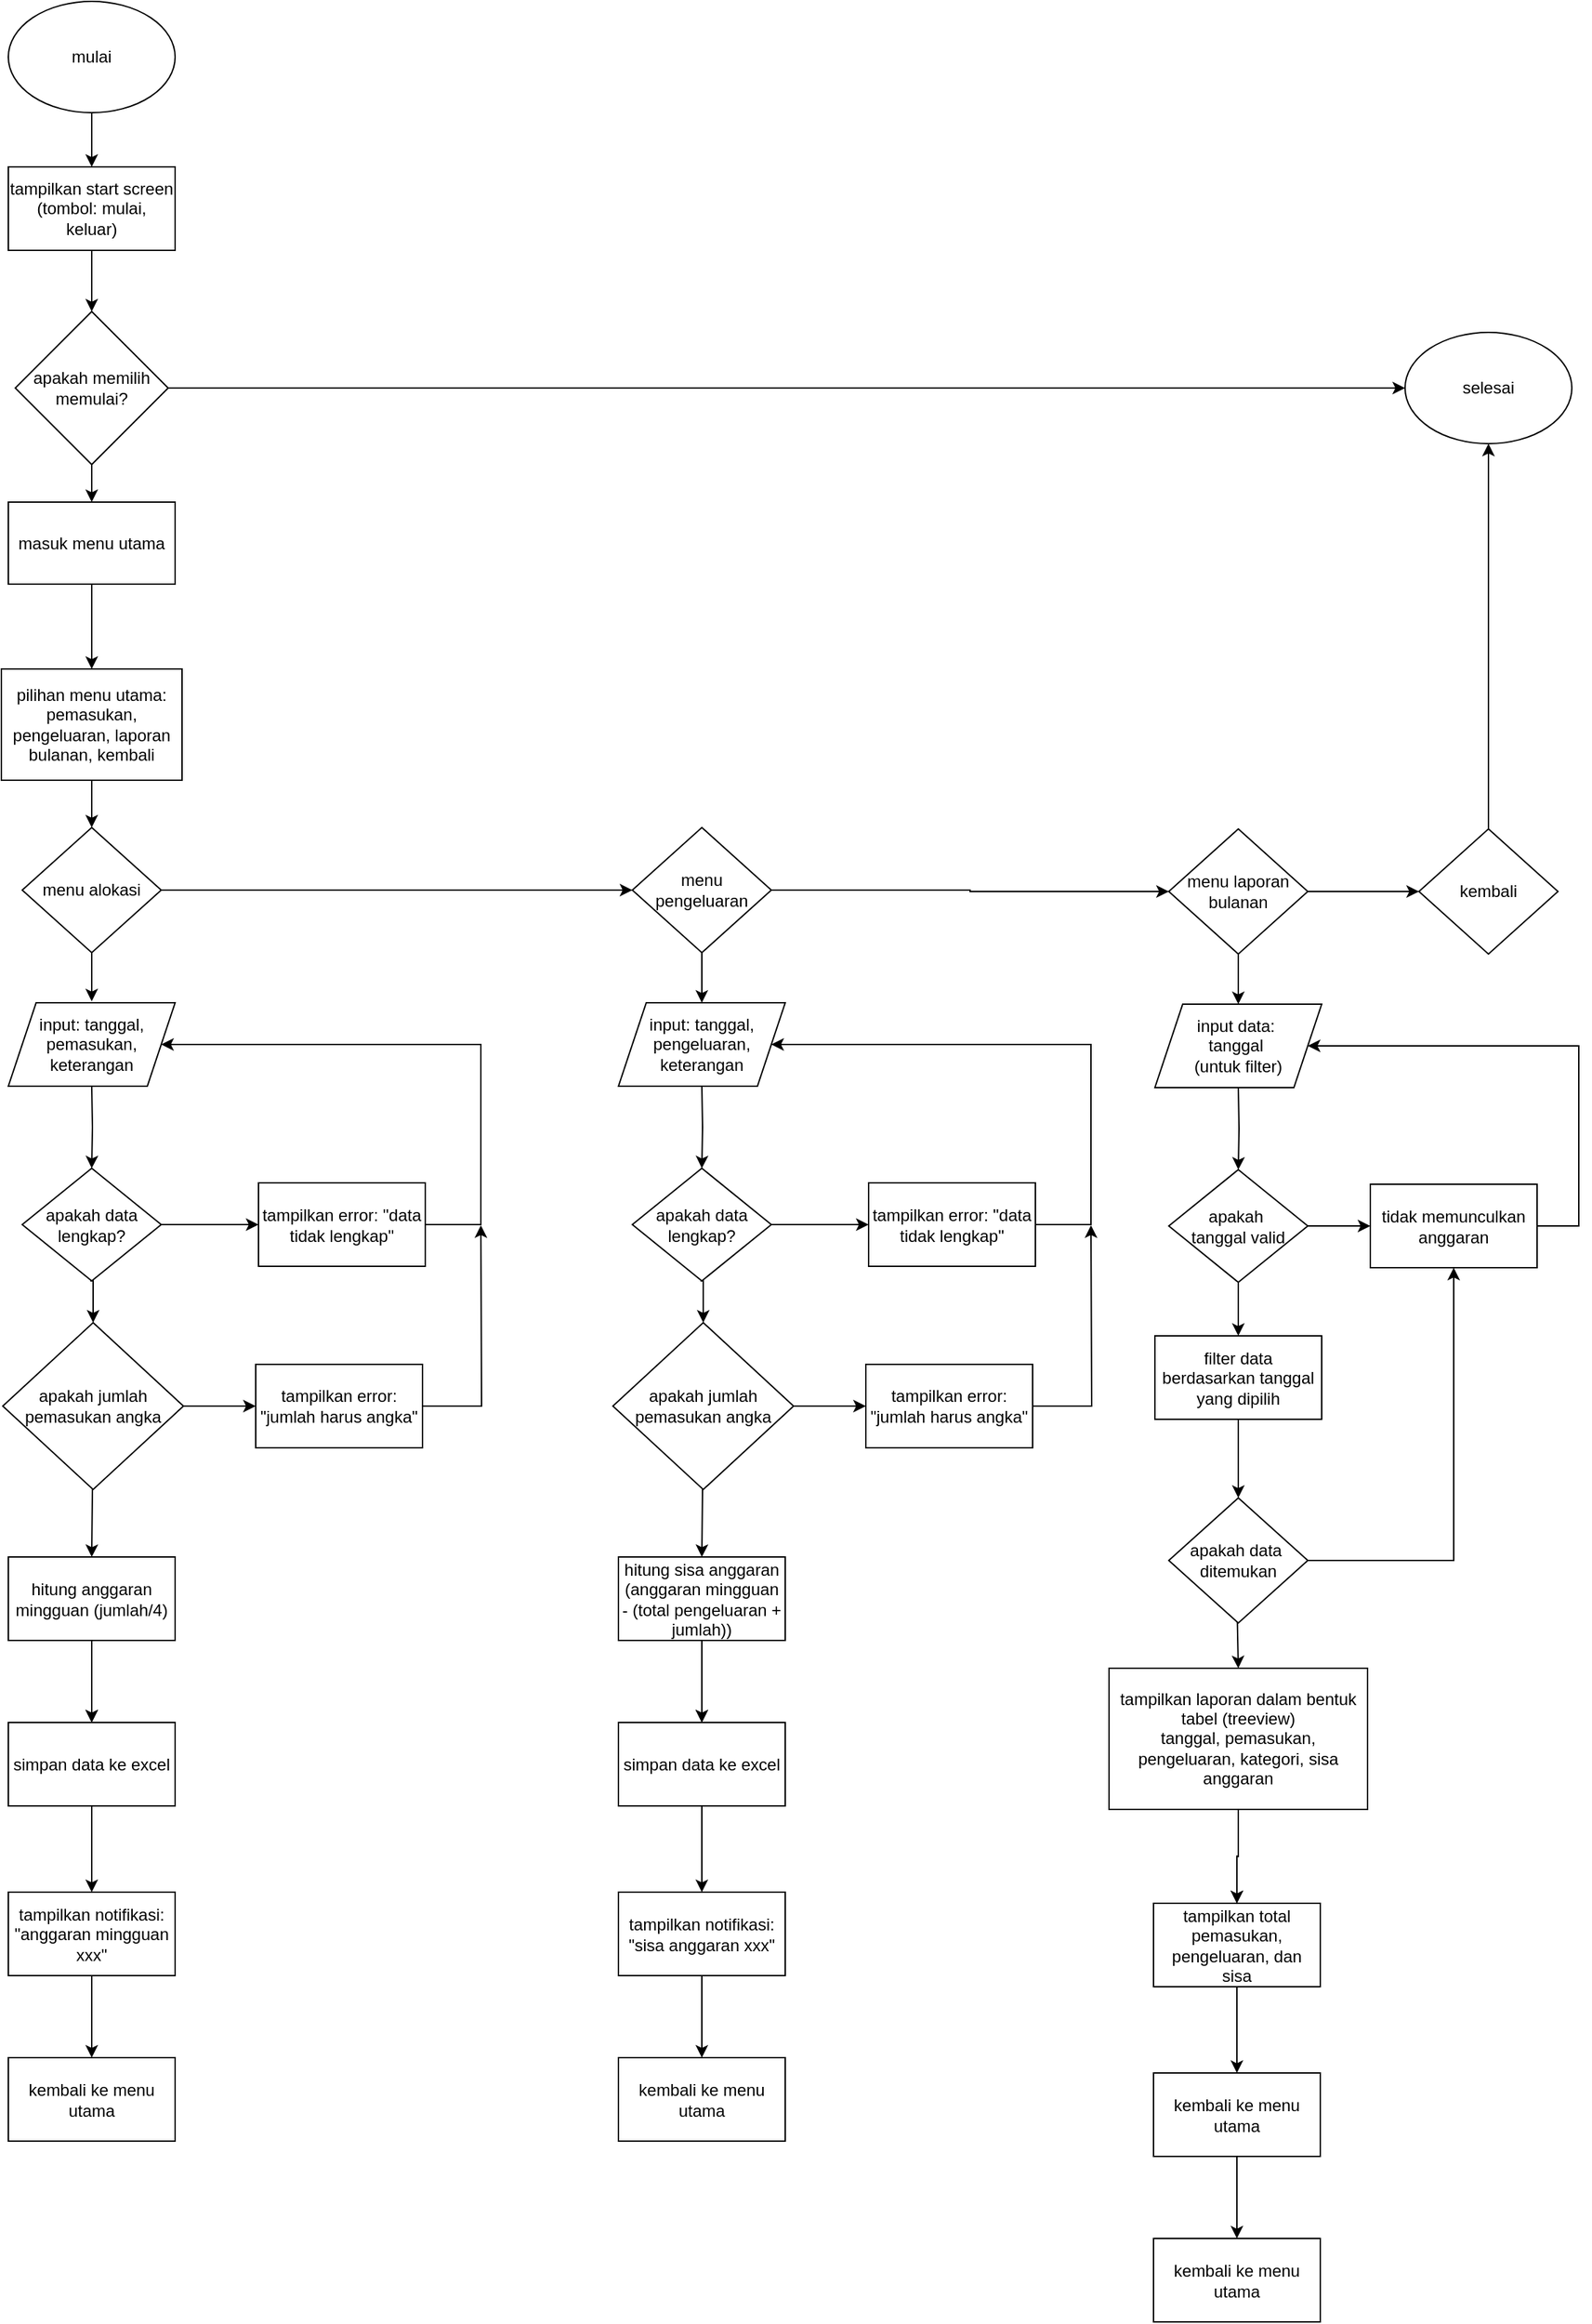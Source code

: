 <mxfile version="25.0.3">
  <diagram name="Page-1" id="cA_VEP-3TEBl2W4xGaQe">
    <mxGraphModel dx="2620" dy="1543" grid="1" gridSize="10" guides="1" tooltips="1" connect="1" arrows="1" fold="1" page="1" pageScale="1" pageWidth="850" pageHeight="1100" math="0" shadow="0">
      <root>
        <mxCell id="0" />
        <mxCell id="1" parent="0" />
        <mxCell id="fSrknXuY3G2Y7a2gkYDg-3" value="" style="edgeStyle=orthogonalEdgeStyle;rounded=0;orthogonalLoop=1;jettySize=auto;html=1;" edge="1" parent="1" source="fSrknXuY3G2Y7a2gkYDg-1" target="fSrknXuY3G2Y7a2gkYDg-2">
          <mxGeometry relative="1" as="geometry" />
        </mxCell>
        <mxCell id="fSrknXuY3G2Y7a2gkYDg-1" value="mulai" style="ellipse;whiteSpace=wrap;html=1;" vertex="1" parent="1">
          <mxGeometry x="340" y="200" width="120" height="80" as="geometry" />
        </mxCell>
        <mxCell id="fSrknXuY3G2Y7a2gkYDg-7" value="" style="edgeStyle=orthogonalEdgeStyle;rounded=0;orthogonalLoop=1;jettySize=auto;html=1;" edge="1" parent="1" source="fSrknXuY3G2Y7a2gkYDg-2" target="fSrknXuY3G2Y7a2gkYDg-6">
          <mxGeometry relative="1" as="geometry" />
        </mxCell>
        <mxCell id="fSrknXuY3G2Y7a2gkYDg-2" value="tampilkan start screen (tombol: mulai, keluar)" style="whiteSpace=wrap;html=1;" vertex="1" parent="1">
          <mxGeometry x="340" y="319" width="120" height="60" as="geometry" />
        </mxCell>
        <mxCell id="fSrknXuY3G2Y7a2gkYDg-9" value="" style="edgeStyle=orthogonalEdgeStyle;rounded=0;orthogonalLoop=1;jettySize=auto;html=1;" edge="1" parent="1" source="fSrknXuY3G2Y7a2gkYDg-6" target="fSrknXuY3G2Y7a2gkYDg-8">
          <mxGeometry relative="1" as="geometry" />
        </mxCell>
        <mxCell id="fSrknXuY3G2Y7a2gkYDg-12" style="edgeStyle=orthogonalEdgeStyle;rounded=0;orthogonalLoop=1;jettySize=auto;html=1;entryX=0;entryY=0.5;entryDx=0;entryDy=0;" edge="1" parent="1" source="fSrknXuY3G2Y7a2gkYDg-6" target="fSrknXuY3G2Y7a2gkYDg-96">
          <mxGeometry relative="1" as="geometry">
            <mxPoint x="1140" y="480" as="targetPoint" />
          </mxGeometry>
        </mxCell>
        <mxCell id="fSrknXuY3G2Y7a2gkYDg-6" value="apakah memilih memulai?" style="rhombus;whiteSpace=wrap;html=1;" vertex="1" parent="1">
          <mxGeometry x="345" y="423" width="110" height="110" as="geometry" />
        </mxCell>
        <mxCell id="fSrknXuY3G2Y7a2gkYDg-14" value="" style="edgeStyle=orthogonalEdgeStyle;rounded=0;orthogonalLoop=1;jettySize=auto;html=1;" edge="1" parent="1" source="fSrknXuY3G2Y7a2gkYDg-8" target="fSrknXuY3G2Y7a2gkYDg-13">
          <mxGeometry relative="1" as="geometry" />
        </mxCell>
        <mxCell id="fSrknXuY3G2Y7a2gkYDg-8" value="masuk menu utama" style="whiteSpace=wrap;html=1;" vertex="1" parent="1">
          <mxGeometry x="340" y="560" width="120" height="59" as="geometry" />
        </mxCell>
        <mxCell id="fSrknXuY3G2Y7a2gkYDg-16" value="" style="edgeStyle=orthogonalEdgeStyle;rounded=0;orthogonalLoop=1;jettySize=auto;html=1;" edge="1" parent="1" source="fSrknXuY3G2Y7a2gkYDg-13" target="fSrknXuY3G2Y7a2gkYDg-15">
          <mxGeometry relative="1" as="geometry" />
        </mxCell>
        <mxCell id="fSrknXuY3G2Y7a2gkYDg-13" value="pilihan menu utama:&lt;div&gt;pemasukan, pengeluaran, laporan bulanan, kembali&lt;/div&gt;" style="whiteSpace=wrap;html=1;" vertex="1" parent="1">
          <mxGeometry x="335" y="680" width="130" height="80" as="geometry" />
        </mxCell>
        <mxCell id="fSrknXuY3G2Y7a2gkYDg-18" value="" style="edgeStyle=orthogonalEdgeStyle;rounded=0;orthogonalLoop=1;jettySize=auto;html=1;" edge="1" parent="1" source="fSrknXuY3G2Y7a2gkYDg-15">
          <mxGeometry relative="1" as="geometry">
            <mxPoint x="400" y="919" as="targetPoint" />
          </mxGeometry>
        </mxCell>
        <mxCell id="fSrknXuY3G2Y7a2gkYDg-43" value="" style="edgeStyle=orthogonalEdgeStyle;rounded=0;orthogonalLoop=1;jettySize=auto;html=1;" edge="1" parent="1" source="fSrknXuY3G2Y7a2gkYDg-15" target="fSrknXuY3G2Y7a2gkYDg-42">
          <mxGeometry relative="1" as="geometry" />
        </mxCell>
        <mxCell id="fSrknXuY3G2Y7a2gkYDg-15" value="menu alokasi" style="rhombus;whiteSpace=wrap;html=1;" vertex="1" parent="1">
          <mxGeometry x="350" y="794" width="100" height="90" as="geometry" />
        </mxCell>
        <mxCell id="fSrknXuY3G2Y7a2gkYDg-22" value="" style="edgeStyle=orthogonalEdgeStyle;rounded=0;orthogonalLoop=1;jettySize=auto;html=1;" edge="1" parent="1" target="fSrknXuY3G2Y7a2gkYDg-21">
          <mxGeometry relative="1" as="geometry">
            <mxPoint x="400" y="979" as="sourcePoint" />
          </mxGeometry>
        </mxCell>
        <mxCell id="fSrknXuY3G2Y7a2gkYDg-24" value="" style="edgeStyle=orthogonalEdgeStyle;rounded=0;orthogonalLoop=1;jettySize=auto;html=1;exitX=0.5;exitY=1;exitDx=0;exitDy=0;" edge="1" parent="1" target="fSrknXuY3G2Y7a2gkYDg-23">
          <mxGeometry relative="1" as="geometry">
            <mxPoint x="400" y="1218.5" as="sourcePoint" />
          </mxGeometry>
        </mxCell>
        <mxCell id="fSrknXuY3G2Y7a2gkYDg-33" value="" style="edgeStyle=orthogonalEdgeStyle;rounded=0;orthogonalLoop=1;jettySize=auto;html=1;" edge="1" parent="1" source="fSrknXuY3G2Y7a2gkYDg-21" target="fSrknXuY3G2Y7a2gkYDg-32">
          <mxGeometry relative="1" as="geometry" />
        </mxCell>
        <mxCell id="fSrknXuY3G2Y7a2gkYDg-35" value="" style="edgeStyle=orthogonalEdgeStyle;rounded=0;orthogonalLoop=1;jettySize=auto;html=1;entryX=0.5;entryY=0;entryDx=0;entryDy=0;" edge="1" parent="1" target="fSrknXuY3G2Y7a2gkYDg-37">
          <mxGeometry relative="1" as="geometry">
            <mxPoint x="399" y="1120" as="sourcePoint" />
            <mxPoint x="417" y="1150" as="targetPoint" />
          </mxGeometry>
        </mxCell>
        <mxCell id="fSrknXuY3G2Y7a2gkYDg-21" value="apakah data lengkap?" style="rhombus;whiteSpace=wrap;html=1;" vertex="1" parent="1">
          <mxGeometry x="350" y="1039" width="100" height="81" as="geometry" />
        </mxCell>
        <mxCell id="fSrknXuY3G2Y7a2gkYDg-26" value="" style="edgeStyle=orthogonalEdgeStyle;rounded=0;orthogonalLoop=1;jettySize=auto;html=1;" edge="1" parent="1" source="fSrknXuY3G2Y7a2gkYDg-23" target="fSrknXuY3G2Y7a2gkYDg-25">
          <mxGeometry relative="1" as="geometry" />
        </mxCell>
        <mxCell id="fSrknXuY3G2Y7a2gkYDg-36" value="" style="edgeStyle=orthogonalEdgeStyle;rounded=0;orthogonalLoop=1;jettySize=auto;html=1;" edge="1" parent="1" source="fSrknXuY3G2Y7a2gkYDg-23" target="fSrknXuY3G2Y7a2gkYDg-25">
          <mxGeometry relative="1" as="geometry" />
        </mxCell>
        <mxCell id="fSrknXuY3G2Y7a2gkYDg-23" value="hitung anggaran mingguan (jumlah/4)" style="whiteSpace=wrap;html=1;" vertex="1" parent="1">
          <mxGeometry x="340" y="1318.5" width="120" height="60" as="geometry" />
        </mxCell>
        <mxCell id="fSrknXuY3G2Y7a2gkYDg-29" value="" style="edgeStyle=orthogonalEdgeStyle;rounded=0;orthogonalLoop=1;jettySize=auto;html=1;" edge="1" parent="1" source="fSrknXuY3G2Y7a2gkYDg-25" target="fSrknXuY3G2Y7a2gkYDg-28">
          <mxGeometry relative="1" as="geometry" />
        </mxCell>
        <mxCell id="fSrknXuY3G2Y7a2gkYDg-25" value="simpan data ke excel" style="whiteSpace=wrap;html=1;" vertex="1" parent="1">
          <mxGeometry x="340" y="1437.5" width="120" height="60" as="geometry" />
        </mxCell>
        <mxCell id="fSrknXuY3G2Y7a2gkYDg-27" value="input: tanggal, pemasukan, keterangan" style="shape=parallelogram;perimeter=parallelogramPerimeter;whiteSpace=wrap;html=1;fixedSize=1;" vertex="1" parent="1">
          <mxGeometry x="340" y="920" width="120" height="60" as="geometry" />
        </mxCell>
        <mxCell id="fSrknXuY3G2Y7a2gkYDg-31" value="" style="edgeStyle=orthogonalEdgeStyle;rounded=0;orthogonalLoop=1;jettySize=auto;html=1;" edge="1" parent="1" source="fSrknXuY3G2Y7a2gkYDg-28" target="fSrknXuY3G2Y7a2gkYDg-30">
          <mxGeometry relative="1" as="geometry" />
        </mxCell>
        <mxCell id="fSrknXuY3G2Y7a2gkYDg-28" value="tampilkan notifikasi: &quot;anggaran mingguan xxx&quot;" style="whiteSpace=wrap;html=1;" vertex="1" parent="1">
          <mxGeometry x="340" y="1559.5" width="120" height="60" as="geometry" />
        </mxCell>
        <mxCell id="fSrknXuY3G2Y7a2gkYDg-30" value="kembali ke menu utama" style="whiteSpace=wrap;html=1;" vertex="1" parent="1">
          <mxGeometry x="340" y="1678.5" width="120" height="60" as="geometry" />
        </mxCell>
        <mxCell id="fSrknXuY3G2Y7a2gkYDg-40" style="edgeStyle=orthogonalEdgeStyle;rounded=0;orthogonalLoop=1;jettySize=auto;html=1;entryX=1;entryY=0.5;entryDx=0;entryDy=0;" edge="1" parent="1" source="fSrknXuY3G2Y7a2gkYDg-32" target="fSrknXuY3G2Y7a2gkYDg-27">
          <mxGeometry relative="1" as="geometry">
            <mxPoint x="720.0" y="910.0" as="targetPoint" />
            <Array as="points">
              <mxPoint x="680" y="1080" />
              <mxPoint x="680" y="950" />
            </Array>
          </mxGeometry>
        </mxCell>
        <mxCell id="fSrknXuY3G2Y7a2gkYDg-32" value="tampilkan error: &quot;data tidak lengkap&quot;" style="whiteSpace=wrap;html=1;" vertex="1" parent="1">
          <mxGeometry x="520" y="1049.5" width="120" height="60" as="geometry" />
        </mxCell>
        <mxCell id="fSrknXuY3G2Y7a2gkYDg-39" value="" style="edgeStyle=orthogonalEdgeStyle;rounded=0;orthogonalLoop=1;jettySize=auto;html=1;" edge="1" parent="1" source="fSrknXuY3G2Y7a2gkYDg-37" target="fSrknXuY3G2Y7a2gkYDg-38">
          <mxGeometry relative="1" as="geometry" />
        </mxCell>
        <mxCell id="fSrknXuY3G2Y7a2gkYDg-37" value="apakah jumlah pemasukan angka" style="rhombus;whiteSpace=wrap;html=1;" vertex="1" parent="1">
          <mxGeometry x="336" y="1150" width="130" height="120" as="geometry" />
        </mxCell>
        <mxCell id="fSrknXuY3G2Y7a2gkYDg-41" style="edgeStyle=orthogonalEdgeStyle;rounded=0;orthogonalLoop=1;jettySize=auto;html=1;" edge="1" parent="1" source="fSrknXuY3G2Y7a2gkYDg-38">
          <mxGeometry relative="1" as="geometry">
            <mxPoint x="680" y="1080" as="targetPoint" />
          </mxGeometry>
        </mxCell>
        <mxCell id="fSrknXuY3G2Y7a2gkYDg-38" value="tampilkan error: &quot;jumlah harus angka&quot;" style="whiteSpace=wrap;html=1;" vertex="1" parent="1">
          <mxGeometry x="518" y="1180" width="120" height="60" as="geometry" />
        </mxCell>
        <mxCell id="fSrknXuY3G2Y7a2gkYDg-65" style="edgeStyle=orthogonalEdgeStyle;rounded=0;orthogonalLoop=1;jettySize=auto;html=1;entryX=0.5;entryY=0;entryDx=0;entryDy=0;" edge="1" parent="1" source="fSrknXuY3G2Y7a2gkYDg-42" target="fSrknXuY3G2Y7a2gkYDg-54">
          <mxGeometry relative="1" as="geometry" />
        </mxCell>
        <mxCell id="fSrknXuY3G2Y7a2gkYDg-88" style="edgeStyle=orthogonalEdgeStyle;rounded=0;orthogonalLoop=1;jettySize=auto;html=1;entryX=0;entryY=0.5;entryDx=0;entryDy=0;" edge="1" parent="1" source="fSrknXuY3G2Y7a2gkYDg-42" target="fSrknXuY3G2Y7a2gkYDg-67">
          <mxGeometry relative="1" as="geometry" />
        </mxCell>
        <mxCell id="fSrknXuY3G2Y7a2gkYDg-42" value="menu pengeluaran" style="rhombus;whiteSpace=wrap;html=1;" vertex="1" parent="1">
          <mxGeometry x="789" y="794" width="100" height="90" as="geometry" />
        </mxCell>
        <mxCell id="fSrknXuY3G2Y7a2gkYDg-44" value="" style="edgeStyle=orthogonalEdgeStyle;rounded=0;orthogonalLoop=1;jettySize=auto;html=1;" edge="1" parent="1" target="fSrknXuY3G2Y7a2gkYDg-48">
          <mxGeometry relative="1" as="geometry">
            <mxPoint x="839" y="979" as="sourcePoint" />
          </mxGeometry>
        </mxCell>
        <mxCell id="fSrknXuY3G2Y7a2gkYDg-45" value="" style="edgeStyle=orthogonalEdgeStyle;rounded=0;orthogonalLoop=1;jettySize=auto;html=1;exitX=0.5;exitY=1;exitDx=0;exitDy=0;" edge="1" parent="1" target="fSrknXuY3G2Y7a2gkYDg-51">
          <mxGeometry relative="1" as="geometry">
            <mxPoint x="839" y="1218.5" as="sourcePoint" />
          </mxGeometry>
        </mxCell>
        <mxCell id="fSrknXuY3G2Y7a2gkYDg-46" value="" style="edgeStyle=orthogonalEdgeStyle;rounded=0;orthogonalLoop=1;jettySize=auto;html=1;" edge="1" parent="1" source="fSrknXuY3G2Y7a2gkYDg-48" target="fSrknXuY3G2Y7a2gkYDg-59">
          <mxGeometry relative="1" as="geometry" />
        </mxCell>
        <mxCell id="fSrknXuY3G2Y7a2gkYDg-47" value="" style="edgeStyle=orthogonalEdgeStyle;rounded=0;orthogonalLoop=1;jettySize=auto;html=1;entryX=0.5;entryY=0;entryDx=0;entryDy=0;" edge="1" parent="1" target="fSrknXuY3G2Y7a2gkYDg-61">
          <mxGeometry relative="1" as="geometry">
            <mxPoint x="838" y="1120" as="sourcePoint" />
            <mxPoint x="856" y="1150" as="targetPoint" />
          </mxGeometry>
        </mxCell>
        <mxCell id="fSrknXuY3G2Y7a2gkYDg-48" value="apakah data lengkap?" style="rhombus;whiteSpace=wrap;html=1;" vertex="1" parent="1">
          <mxGeometry x="789" y="1039" width="100" height="81" as="geometry" />
        </mxCell>
        <mxCell id="fSrknXuY3G2Y7a2gkYDg-49" value="" style="edgeStyle=orthogonalEdgeStyle;rounded=0;orthogonalLoop=1;jettySize=auto;html=1;" edge="1" parent="1" source="fSrknXuY3G2Y7a2gkYDg-51" target="fSrknXuY3G2Y7a2gkYDg-53">
          <mxGeometry relative="1" as="geometry" />
        </mxCell>
        <mxCell id="fSrknXuY3G2Y7a2gkYDg-50" value="" style="edgeStyle=orthogonalEdgeStyle;rounded=0;orthogonalLoop=1;jettySize=auto;html=1;" edge="1" parent="1" source="fSrknXuY3G2Y7a2gkYDg-51" target="fSrknXuY3G2Y7a2gkYDg-53">
          <mxGeometry relative="1" as="geometry" />
        </mxCell>
        <mxCell id="fSrknXuY3G2Y7a2gkYDg-51" value="hitung sisa anggaran (anggaran mingguan - (total pengeluaran + jumlah))" style="whiteSpace=wrap;html=1;" vertex="1" parent="1">
          <mxGeometry x="779" y="1318.5" width="120" height="60" as="geometry" />
        </mxCell>
        <mxCell id="fSrknXuY3G2Y7a2gkYDg-52" value="" style="edgeStyle=orthogonalEdgeStyle;rounded=0;orthogonalLoop=1;jettySize=auto;html=1;" edge="1" parent="1" source="fSrknXuY3G2Y7a2gkYDg-53" target="fSrknXuY3G2Y7a2gkYDg-56">
          <mxGeometry relative="1" as="geometry" />
        </mxCell>
        <mxCell id="fSrknXuY3G2Y7a2gkYDg-53" value="simpan data ke excel" style="whiteSpace=wrap;html=1;" vertex="1" parent="1">
          <mxGeometry x="779" y="1437.5" width="120" height="60" as="geometry" />
        </mxCell>
        <mxCell id="fSrknXuY3G2Y7a2gkYDg-54" value="input: tanggal, pengeluaran, keterangan" style="shape=parallelogram;perimeter=parallelogramPerimeter;whiteSpace=wrap;html=1;fixedSize=1;" vertex="1" parent="1">
          <mxGeometry x="779" y="920" width="120" height="60" as="geometry" />
        </mxCell>
        <mxCell id="fSrknXuY3G2Y7a2gkYDg-55" value="" style="edgeStyle=orthogonalEdgeStyle;rounded=0;orthogonalLoop=1;jettySize=auto;html=1;" edge="1" parent="1" source="fSrknXuY3G2Y7a2gkYDg-56" target="fSrknXuY3G2Y7a2gkYDg-57">
          <mxGeometry relative="1" as="geometry" />
        </mxCell>
        <mxCell id="fSrknXuY3G2Y7a2gkYDg-56" value="tampilkan notifikasi: &quot;sisa anggaran xxx&quot;" style="whiteSpace=wrap;html=1;" vertex="1" parent="1">
          <mxGeometry x="779" y="1559.5" width="120" height="60" as="geometry" />
        </mxCell>
        <mxCell id="fSrknXuY3G2Y7a2gkYDg-57" value="kembali ke menu utama" style="whiteSpace=wrap;html=1;" vertex="1" parent="1">
          <mxGeometry x="779" y="1678.5" width="120" height="60" as="geometry" />
        </mxCell>
        <mxCell id="fSrknXuY3G2Y7a2gkYDg-58" style="edgeStyle=orthogonalEdgeStyle;rounded=0;orthogonalLoop=1;jettySize=auto;html=1;entryX=1;entryY=0.5;entryDx=0;entryDy=0;" edge="1" parent="1" source="fSrknXuY3G2Y7a2gkYDg-59" target="fSrknXuY3G2Y7a2gkYDg-54">
          <mxGeometry relative="1" as="geometry">
            <mxPoint x="1159.0" y="910.0" as="targetPoint" />
            <Array as="points">
              <mxPoint x="1119" y="1080" />
              <mxPoint x="1119" y="950" />
            </Array>
          </mxGeometry>
        </mxCell>
        <mxCell id="fSrknXuY3G2Y7a2gkYDg-59" value="tampilkan error: &quot;data tidak lengkap&quot;" style="whiteSpace=wrap;html=1;" vertex="1" parent="1">
          <mxGeometry x="959" y="1049.5" width="120" height="60" as="geometry" />
        </mxCell>
        <mxCell id="fSrknXuY3G2Y7a2gkYDg-60" value="" style="edgeStyle=orthogonalEdgeStyle;rounded=0;orthogonalLoop=1;jettySize=auto;html=1;" edge="1" parent="1" source="fSrknXuY3G2Y7a2gkYDg-61" target="fSrknXuY3G2Y7a2gkYDg-63">
          <mxGeometry relative="1" as="geometry" />
        </mxCell>
        <mxCell id="fSrknXuY3G2Y7a2gkYDg-61" value="apakah jumlah pemasukan angka" style="rhombus;whiteSpace=wrap;html=1;" vertex="1" parent="1">
          <mxGeometry x="775" y="1150" width="130" height="120" as="geometry" />
        </mxCell>
        <mxCell id="fSrknXuY3G2Y7a2gkYDg-62" style="edgeStyle=orthogonalEdgeStyle;rounded=0;orthogonalLoop=1;jettySize=auto;html=1;" edge="1" parent="1" source="fSrknXuY3G2Y7a2gkYDg-63">
          <mxGeometry relative="1" as="geometry">
            <mxPoint x="1119" y="1080" as="targetPoint" />
          </mxGeometry>
        </mxCell>
        <mxCell id="fSrknXuY3G2Y7a2gkYDg-63" value="tampilkan error: &quot;jumlah harus angka&quot;" style="whiteSpace=wrap;html=1;" vertex="1" parent="1">
          <mxGeometry x="957" y="1180" width="120" height="60" as="geometry" />
        </mxCell>
        <mxCell id="fSrknXuY3G2Y7a2gkYDg-66" style="edgeStyle=orthogonalEdgeStyle;rounded=0;orthogonalLoop=1;jettySize=auto;html=1;entryX=0.5;entryY=0;entryDx=0;entryDy=0;" edge="1" parent="1" source="fSrknXuY3G2Y7a2gkYDg-67" target="fSrknXuY3G2Y7a2gkYDg-78">
          <mxGeometry relative="1" as="geometry" />
        </mxCell>
        <mxCell id="fSrknXuY3G2Y7a2gkYDg-94" value="" style="edgeStyle=orthogonalEdgeStyle;rounded=0;orthogonalLoop=1;jettySize=auto;html=1;" edge="1" parent="1" source="fSrknXuY3G2Y7a2gkYDg-67" target="fSrknXuY3G2Y7a2gkYDg-93">
          <mxGeometry relative="1" as="geometry" />
        </mxCell>
        <mxCell id="fSrknXuY3G2Y7a2gkYDg-67" value="menu laporan bulanan" style="rhombus;whiteSpace=wrap;html=1;" vertex="1" parent="1">
          <mxGeometry x="1175" y="795" width="100" height="90" as="geometry" />
        </mxCell>
        <mxCell id="fSrknXuY3G2Y7a2gkYDg-68" value="" style="edgeStyle=orthogonalEdgeStyle;rounded=0;orthogonalLoop=1;jettySize=auto;html=1;" edge="1" parent="1" target="fSrknXuY3G2Y7a2gkYDg-72">
          <mxGeometry relative="1" as="geometry">
            <mxPoint x="1225" y="980" as="sourcePoint" />
          </mxGeometry>
        </mxCell>
        <mxCell id="fSrknXuY3G2Y7a2gkYDg-69" value="" style="edgeStyle=orthogonalEdgeStyle;rounded=0;orthogonalLoop=1;jettySize=auto;html=1;exitX=0.5;exitY=1;exitDx=0;exitDy=0;" edge="1" parent="1" target="fSrknXuY3G2Y7a2gkYDg-75">
          <mxGeometry relative="1" as="geometry">
            <mxPoint x="1224" y="1348.5" as="sourcePoint" />
          </mxGeometry>
        </mxCell>
        <mxCell id="fSrknXuY3G2Y7a2gkYDg-70" value="" style="edgeStyle=orthogonalEdgeStyle;rounded=0;orthogonalLoop=1;jettySize=auto;html=1;" edge="1" parent="1" source="fSrknXuY3G2Y7a2gkYDg-72" target="fSrknXuY3G2Y7a2gkYDg-83">
          <mxGeometry relative="1" as="geometry" />
        </mxCell>
        <mxCell id="fSrknXuY3G2Y7a2gkYDg-90" value="" style="edgeStyle=orthogonalEdgeStyle;rounded=0;orthogonalLoop=1;jettySize=auto;html=1;" edge="1" parent="1" source="fSrknXuY3G2Y7a2gkYDg-72" target="fSrknXuY3G2Y7a2gkYDg-89">
          <mxGeometry relative="1" as="geometry" />
        </mxCell>
        <mxCell id="fSrknXuY3G2Y7a2gkYDg-72" value="apakah&amp;nbsp;&lt;div&gt;tanggal valid&lt;/div&gt;" style="rhombus;whiteSpace=wrap;html=1;" vertex="1" parent="1">
          <mxGeometry x="1175" y="1040" width="100" height="81" as="geometry" />
        </mxCell>
        <mxCell id="fSrknXuY3G2Y7a2gkYDg-73" value="" style="edgeStyle=orthogonalEdgeStyle;rounded=0;orthogonalLoop=1;jettySize=auto;html=1;" edge="1" parent="1" source="fSrknXuY3G2Y7a2gkYDg-75" target="fSrknXuY3G2Y7a2gkYDg-77">
          <mxGeometry relative="1" as="geometry" />
        </mxCell>
        <mxCell id="fSrknXuY3G2Y7a2gkYDg-74" value="" style="edgeStyle=orthogonalEdgeStyle;rounded=0;orthogonalLoop=1;jettySize=auto;html=1;" edge="1" parent="1" source="fSrknXuY3G2Y7a2gkYDg-75" target="fSrknXuY3G2Y7a2gkYDg-77">
          <mxGeometry relative="1" as="geometry" />
        </mxCell>
        <mxCell id="fSrknXuY3G2Y7a2gkYDg-75" value="tampilkan laporan dalam bentuk tabel (treeview)&lt;div&gt;tanggal, pemasukan, pengeluaran, kategori, sisa anggaran&lt;/div&gt;" style="whiteSpace=wrap;html=1;" vertex="1" parent="1">
          <mxGeometry x="1132" y="1398.5" width="186" height="101.5" as="geometry" />
        </mxCell>
        <mxCell id="fSrknXuY3G2Y7a2gkYDg-76" value="" style="edgeStyle=orthogonalEdgeStyle;rounded=0;orthogonalLoop=1;jettySize=auto;html=1;" edge="1" parent="1" source="fSrknXuY3G2Y7a2gkYDg-77" target="fSrknXuY3G2Y7a2gkYDg-80">
          <mxGeometry relative="1" as="geometry" />
        </mxCell>
        <mxCell id="fSrknXuY3G2Y7a2gkYDg-77" value="tampilkan total pemasukan, pengeluaran, dan sisa" style="whiteSpace=wrap;html=1;" vertex="1" parent="1">
          <mxGeometry x="1164" y="1567.5" width="120" height="60" as="geometry" />
        </mxCell>
        <mxCell id="fSrknXuY3G2Y7a2gkYDg-78" value="input data:&amp;nbsp;&lt;div&gt;tanggal&amp;nbsp;&lt;/div&gt;&lt;div&gt;(untuk filter)&lt;/div&gt;" style="shape=parallelogram;perimeter=parallelogramPerimeter;whiteSpace=wrap;html=1;fixedSize=1;" vertex="1" parent="1">
          <mxGeometry x="1165" y="921" width="120" height="60" as="geometry" />
        </mxCell>
        <mxCell id="fSrknXuY3G2Y7a2gkYDg-79" value="" style="edgeStyle=orthogonalEdgeStyle;rounded=0;orthogonalLoop=1;jettySize=auto;html=1;" edge="1" parent="1" source="fSrknXuY3G2Y7a2gkYDg-80" target="fSrknXuY3G2Y7a2gkYDg-81">
          <mxGeometry relative="1" as="geometry" />
        </mxCell>
        <mxCell id="fSrknXuY3G2Y7a2gkYDg-80" value="kembali ke menu utama" style="whiteSpace=wrap;html=1;" vertex="1" parent="1">
          <mxGeometry x="1164" y="1689.5" width="120" height="60" as="geometry" />
        </mxCell>
        <mxCell id="fSrknXuY3G2Y7a2gkYDg-81" value="kembali ke menu utama" style="whiteSpace=wrap;html=1;" vertex="1" parent="1">
          <mxGeometry x="1164" y="1808.5" width="120" height="60" as="geometry" />
        </mxCell>
        <mxCell id="fSrknXuY3G2Y7a2gkYDg-82" style="edgeStyle=orthogonalEdgeStyle;rounded=0;orthogonalLoop=1;jettySize=auto;html=1;entryX=1;entryY=0.5;entryDx=0;entryDy=0;" edge="1" parent="1" source="fSrknXuY3G2Y7a2gkYDg-83" target="fSrknXuY3G2Y7a2gkYDg-78">
          <mxGeometry relative="1" as="geometry">
            <mxPoint x="1545.0" y="911.0" as="targetPoint" />
            <Array as="points">
              <mxPoint x="1470" y="1081" />
              <mxPoint x="1470" y="951" />
            </Array>
          </mxGeometry>
        </mxCell>
        <mxCell id="fSrknXuY3G2Y7a2gkYDg-83" value="tidak memunculkan anggaran" style="whiteSpace=wrap;html=1;" vertex="1" parent="1">
          <mxGeometry x="1320" y="1050.5" width="120" height="60" as="geometry" />
        </mxCell>
        <mxCell id="fSrknXuY3G2Y7a2gkYDg-84" value="" style="edgeStyle=orthogonalEdgeStyle;rounded=0;orthogonalLoop=1;jettySize=auto;html=1;entryX=0.5;entryY=1;entryDx=0;entryDy=0;" edge="1" parent="1" source="fSrknXuY3G2Y7a2gkYDg-85" target="fSrknXuY3G2Y7a2gkYDg-83">
          <mxGeometry relative="1" as="geometry">
            <mxPoint x="1403" y="1241" as="targetPoint" />
          </mxGeometry>
        </mxCell>
        <mxCell id="fSrknXuY3G2Y7a2gkYDg-85" value="apakah data&amp;nbsp;&lt;div&gt;ditemukan&lt;/div&gt;" style="rhombus;whiteSpace=wrap;html=1;" vertex="1" parent="1">
          <mxGeometry x="1175" y="1276" width="100" height="90" as="geometry" />
        </mxCell>
        <mxCell id="fSrknXuY3G2Y7a2gkYDg-91" value="" style="edgeStyle=orthogonalEdgeStyle;rounded=0;orthogonalLoop=1;jettySize=auto;html=1;" edge="1" parent="1" source="fSrknXuY3G2Y7a2gkYDg-89" target="fSrknXuY3G2Y7a2gkYDg-85">
          <mxGeometry relative="1" as="geometry" />
        </mxCell>
        <mxCell id="fSrknXuY3G2Y7a2gkYDg-89" value="filter data berdasarkan tanggal yang dipilih" style="whiteSpace=wrap;html=1;" vertex="1" parent="1">
          <mxGeometry x="1165" y="1159.5" width="120" height="60" as="geometry" />
        </mxCell>
        <mxCell id="fSrknXuY3G2Y7a2gkYDg-95" style="edgeStyle=orthogonalEdgeStyle;rounded=0;orthogonalLoop=1;jettySize=auto;html=1;entryX=0.5;entryY=1;entryDx=0;entryDy=0;" edge="1" parent="1" source="fSrknXuY3G2Y7a2gkYDg-93" target="fSrknXuY3G2Y7a2gkYDg-96">
          <mxGeometry relative="1" as="geometry">
            <mxPoint x="1405" y="530" as="targetPoint" />
          </mxGeometry>
        </mxCell>
        <mxCell id="fSrknXuY3G2Y7a2gkYDg-93" value="kembali" style="rhombus;whiteSpace=wrap;html=1;" vertex="1" parent="1">
          <mxGeometry x="1355" y="795" width="100" height="90" as="geometry" />
        </mxCell>
        <mxCell id="fSrknXuY3G2Y7a2gkYDg-96" value="selesai" style="ellipse;whiteSpace=wrap;html=1;" vertex="1" parent="1">
          <mxGeometry x="1345" y="438" width="120" height="80" as="geometry" />
        </mxCell>
      </root>
    </mxGraphModel>
  </diagram>
</mxfile>
